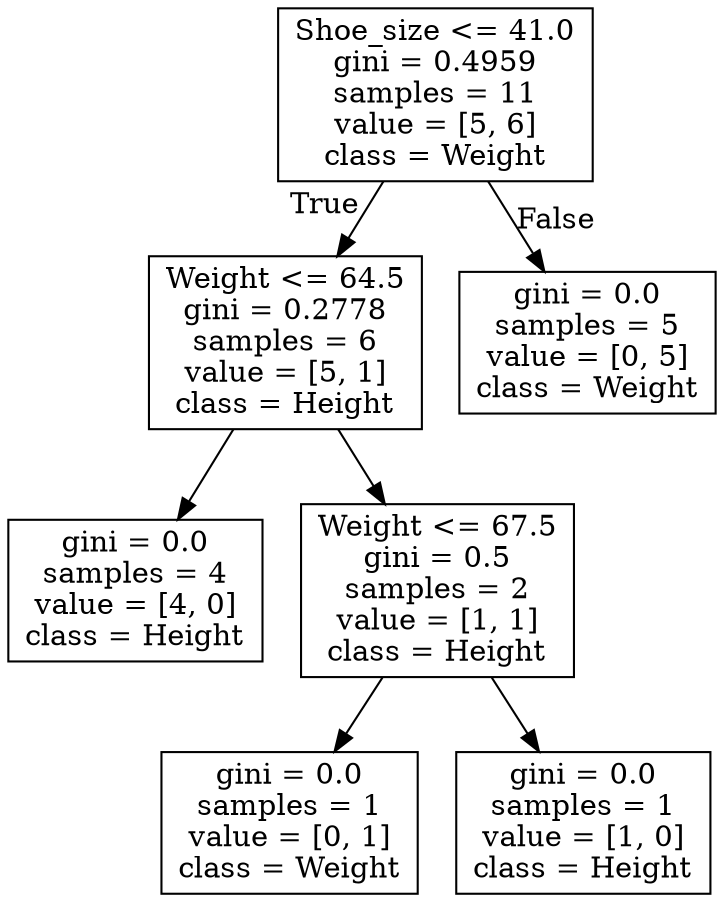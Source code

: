 digraph Tree {
node [shape=box] ;
0 [label="Shoe_size <= 41.0\ngini = 0.4959\nsamples = 11\nvalue = [5, 6]\nclass = Weight"] ;
1 [label="Weight <= 64.5\ngini = 0.2778\nsamples = 6\nvalue = [5, 1]\nclass = Height"] ;
0 -> 1 [labeldistance=2.5, labelangle=45, headlabel="True"] ;
2 [label="gini = 0.0\nsamples = 4\nvalue = [4, 0]\nclass = Height"] ;
1 -> 2 ;
3 [label="Weight <= 67.5\ngini = 0.5\nsamples = 2\nvalue = [1, 1]\nclass = Height"] ;
1 -> 3 ;
4 [label="gini = 0.0\nsamples = 1\nvalue = [0, 1]\nclass = Weight"] ;
3 -> 4 ;
5 [label="gini = 0.0\nsamples = 1\nvalue = [1, 0]\nclass = Height"] ;
3 -> 5 ;
6 [label="gini = 0.0\nsamples = 5\nvalue = [0, 5]\nclass = Weight"] ;
0 -> 6 [labeldistance=2.5, labelangle=-45, headlabel="False"] ;
}
